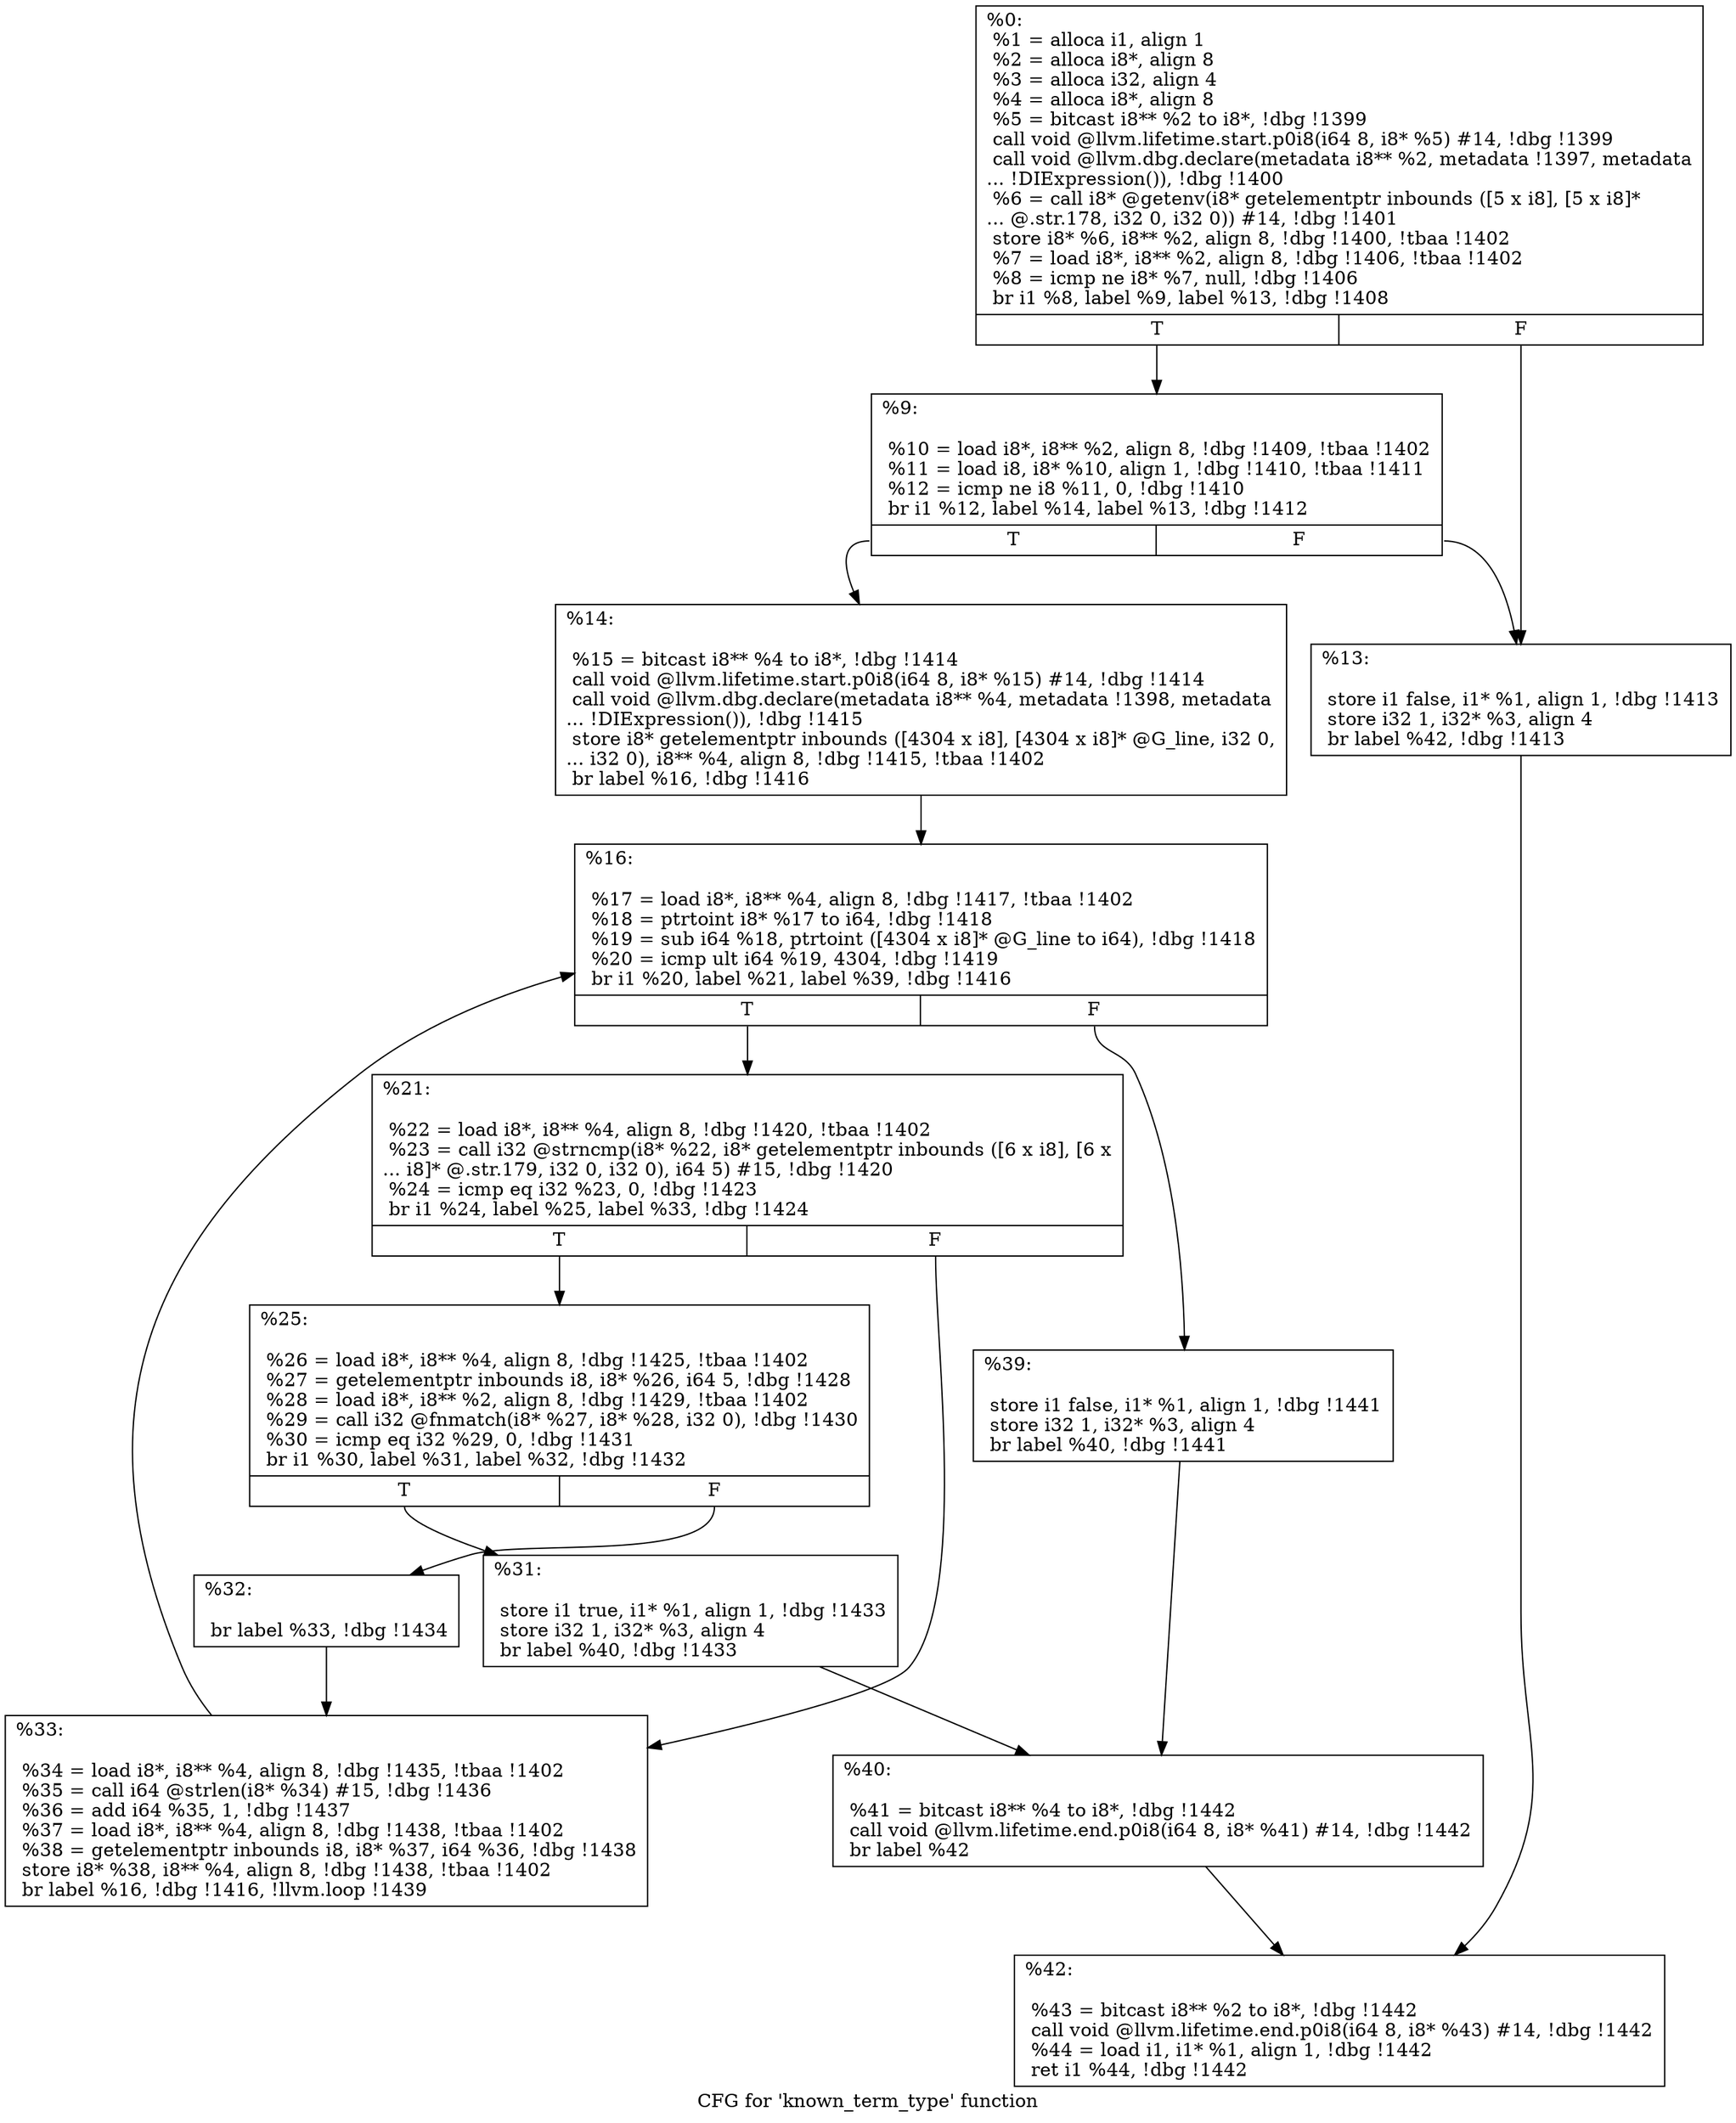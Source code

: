 digraph "CFG for 'known_term_type' function" {
	label="CFG for 'known_term_type' function";

	Node0x2296ce0 [shape=record,label="{%0:\l  %1 = alloca i1, align 1\l  %2 = alloca i8*, align 8\l  %3 = alloca i32, align 4\l  %4 = alloca i8*, align 8\l  %5 = bitcast i8** %2 to i8*, !dbg !1399\l  call void @llvm.lifetime.start.p0i8(i64 8, i8* %5) #14, !dbg !1399\l  call void @llvm.dbg.declare(metadata i8** %2, metadata !1397, metadata\l... !DIExpression()), !dbg !1400\l  %6 = call i8* @getenv(i8* getelementptr inbounds ([5 x i8], [5 x i8]*\l... @.str.178, i32 0, i32 0)) #14, !dbg !1401\l  store i8* %6, i8** %2, align 8, !dbg !1400, !tbaa !1402\l  %7 = load i8*, i8** %2, align 8, !dbg !1406, !tbaa !1402\l  %8 = icmp ne i8* %7, null, !dbg !1406\l  br i1 %8, label %9, label %13, !dbg !1408\l|{<s0>T|<s1>F}}"];
	Node0x2296ce0:s0 -> Node0x2297250;
	Node0x2296ce0:s1 -> Node0x22972a0;
	Node0x2297250 [shape=record,label="{%9:\l\l  %10 = load i8*, i8** %2, align 8, !dbg !1409, !tbaa !1402\l  %11 = load i8, i8* %10, align 1, !dbg !1410, !tbaa !1411\l  %12 = icmp ne i8 %11, 0, !dbg !1410\l  br i1 %12, label %14, label %13, !dbg !1412\l|{<s0>T|<s1>F}}"];
	Node0x2297250:s0 -> Node0x22972f0;
	Node0x2297250:s1 -> Node0x22972a0;
	Node0x22972a0 [shape=record,label="{%13:\l\l  store i1 false, i1* %1, align 1, !dbg !1413\l  store i32 1, i32* %3, align 4\l  br label %42, !dbg !1413\l}"];
	Node0x22972a0 -> Node0x22975c0;
	Node0x22972f0 [shape=record,label="{%14:\l\l  %15 = bitcast i8** %4 to i8*, !dbg !1414\l  call void @llvm.lifetime.start.p0i8(i64 8, i8* %15) #14, !dbg !1414\l  call void @llvm.dbg.declare(metadata i8** %4, metadata !1398, metadata\l... !DIExpression()), !dbg !1415\l  store i8* getelementptr inbounds ([4304 x i8], [4304 x i8]* @G_line, i32 0,\l... i32 0), i8** %4, align 8, !dbg !1415, !tbaa !1402\l  br label %16, !dbg !1416\l}"];
	Node0x22972f0 -> Node0x2297340;
	Node0x2297340 [shape=record,label="{%16:\l\l  %17 = load i8*, i8** %4, align 8, !dbg !1417, !tbaa !1402\l  %18 = ptrtoint i8* %17 to i64, !dbg !1418\l  %19 = sub i64 %18, ptrtoint ([4304 x i8]* @G_line to i64), !dbg !1418\l  %20 = icmp ult i64 %19, 4304, !dbg !1419\l  br i1 %20, label %21, label %39, !dbg !1416\l|{<s0>T|<s1>F}}"];
	Node0x2297340:s0 -> Node0x2297390;
	Node0x2297340:s1 -> Node0x2297520;
	Node0x2297390 [shape=record,label="{%21:\l\l  %22 = load i8*, i8** %4, align 8, !dbg !1420, !tbaa !1402\l  %23 = call i32 @strncmp(i8* %22, i8* getelementptr inbounds ([6 x i8], [6 x\l... i8]* @.str.179, i32 0, i32 0), i64 5) #15, !dbg !1420\l  %24 = icmp eq i32 %23, 0, !dbg !1423\l  br i1 %24, label %25, label %33, !dbg !1424\l|{<s0>T|<s1>F}}"];
	Node0x2297390:s0 -> Node0x22973e0;
	Node0x2297390:s1 -> Node0x22974d0;
	Node0x22973e0 [shape=record,label="{%25:\l\l  %26 = load i8*, i8** %4, align 8, !dbg !1425, !tbaa !1402\l  %27 = getelementptr inbounds i8, i8* %26, i64 5, !dbg !1428\l  %28 = load i8*, i8** %2, align 8, !dbg !1429, !tbaa !1402\l  %29 = call i32 @fnmatch(i8* %27, i8* %28, i32 0), !dbg !1430\l  %30 = icmp eq i32 %29, 0, !dbg !1431\l  br i1 %30, label %31, label %32, !dbg !1432\l|{<s0>T|<s1>F}}"];
	Node0x22973e0:s0 -> Node0x2297430;
	Node0x22973e0:s1 -> Node0x2297480;
	Node0x2297430 [shape=record,label="{%31:\l\l  store i1 true, i1* %1, align 1, !dbg !1433\l  store i32 1, i32* %3, align 4\l  br label %40, !dbg !1433\l}"];
	Node0x2297430 -> Node0x2297570;
	Node0x2297480 [shape=record,label="{%32:\l\l  br label %33, !dbg !1434\l}"];
	Node0x2297480 -> Node0x22974d0;
	Node0x22974d0 [shape=record,label="{%33:\l\l  %34 = load i8*, i8** %4, align 8, !dbg !1435, !tbaa !1402\l  %35 = call i64 @strlen(i8* %34) #15, !dbg !1436\l  %36 = add i64 %35, 1, !dbg !1437\l  %37 = load i8*, i8** %4, align 8, !dbg !1438, !tbaa !1402\l  %38 = getelementptr inbounds i8, i8* %37, i64 %36, !dbg !1438\l  store i8* %38, i8** %4, align 8, !dbg !1438, !tbaa !1402\l  br label %16, !dbg !1416, !llvm.loop !1439\l}"];
	Node0x22974d0 -> Node0x2297340;
	Node0x2297520 [shape=record,label="{%39:\l\l  store i1 false, i1* %1, align 1, !dbg !1441\l  store i32 1, i32* %3, align 4\l  br label %40, !dbg !1441\l}"];
	Node0x2297520 -> Node0x2297570;
	Node0x2297570 [shape=record,label="{%40:\l\l  %41 = bitcast i8** %4 to i8*, !dbg !1442\l  call void @llvm.lifetime.end.p0i8(i64 8, i8* %41) #14, !dbg !1442\l  br label %42\l}"];
	Node0x2297570 -> Node0x22975c0;
	Node0x22975c0 [shape=record,label="{%42:\l\l  %43 = bitcast i8** %2 to i8*, !dbg !1442\l  call void @llvm.lifetime.end.p0i8(i64 8, i8* %43) #14, !dbg !1442\l  %44 = load i1, i1* %1, align 1, !dbg !1442\l  ret i1 %44, !dbg !1442\l}"];
}
